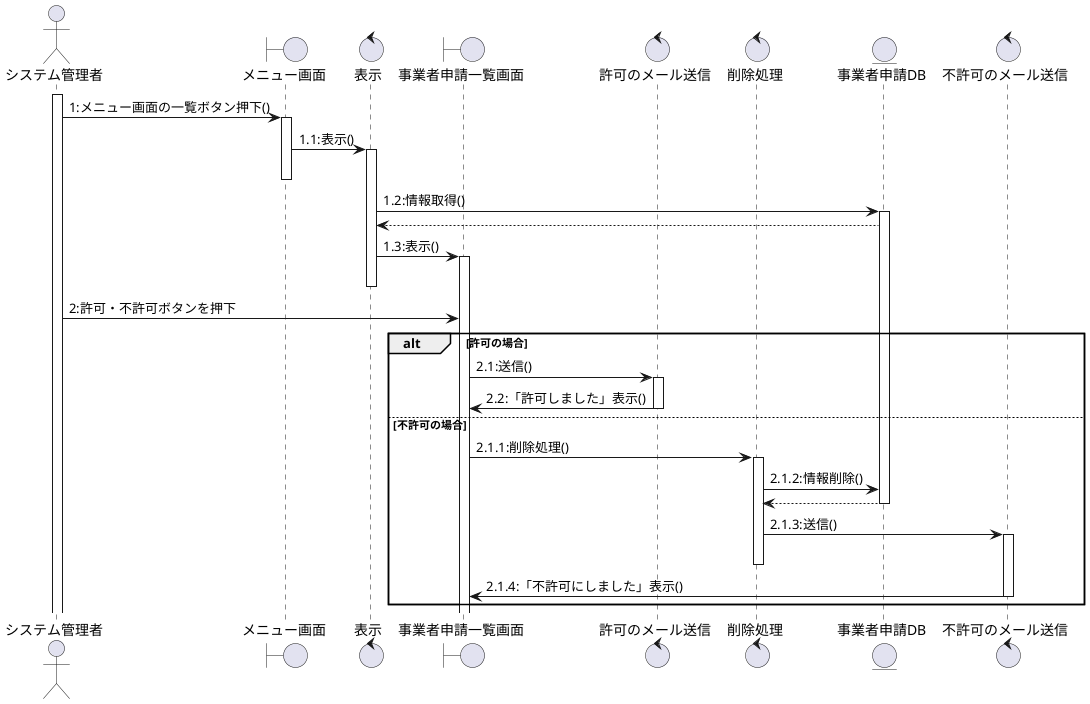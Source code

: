 @startuml
actor システム管理者
boundary メニュー画面
control 表示
boundary 事業者申請一覧画面
control 許可のメール送信
control 削除処理
entity 事業者申請DB
control 不許可のメール送信

activate システム管理者
システム管理者 -> メニュー画面:1:メニュー画面の一覧ボタン押下()
activate メニュー画面
メニュー画面 -> 表示:1.1:表示()
activate 表示
deactivate メニュー画面
表示 -> 事業者申請DB :1.2:情報取得()
activate 事業者申請DB 
事業者申請DB --> 表示 :
表示 -> 事業者申請一覧画面 :1.3:表示()
activate 事業者申請一覧画面
deactivate 表示
システム管理者 -> 事業者申請一覧画面:2:許可・不許可ボタンを押下

alt 許可の場合
    事業者申請一覧画面 -> 許可のメール送信 :2.1:送信()
    activate 許可のメール送信
    許可のメール送信 -> 事業者申請一覧画面:2.2:「許可しました」表示()
    deactivate 許可のメール送信
else 不許可の場合 
    事業者申請一覧画面 -> 削除処理:2.1.1:削除処理()
    activate 削除処理
    削除処理 -> 事業者申請DB :2.1.2:情報削除()
    事業者申請DB --> 削除処理 :
    deactivate 事業者申請DB
    削除処理 -> 不許可のメール送信:2.1.3:送信()
    activate 不許可のメール送信
    deactivate 削除処理
    不許可のメール送信 -> 事業者申請一覧画面:2.1.4:「不許可にしました」表示()
    deactivate 不許可のメール送信
end



@enduml
